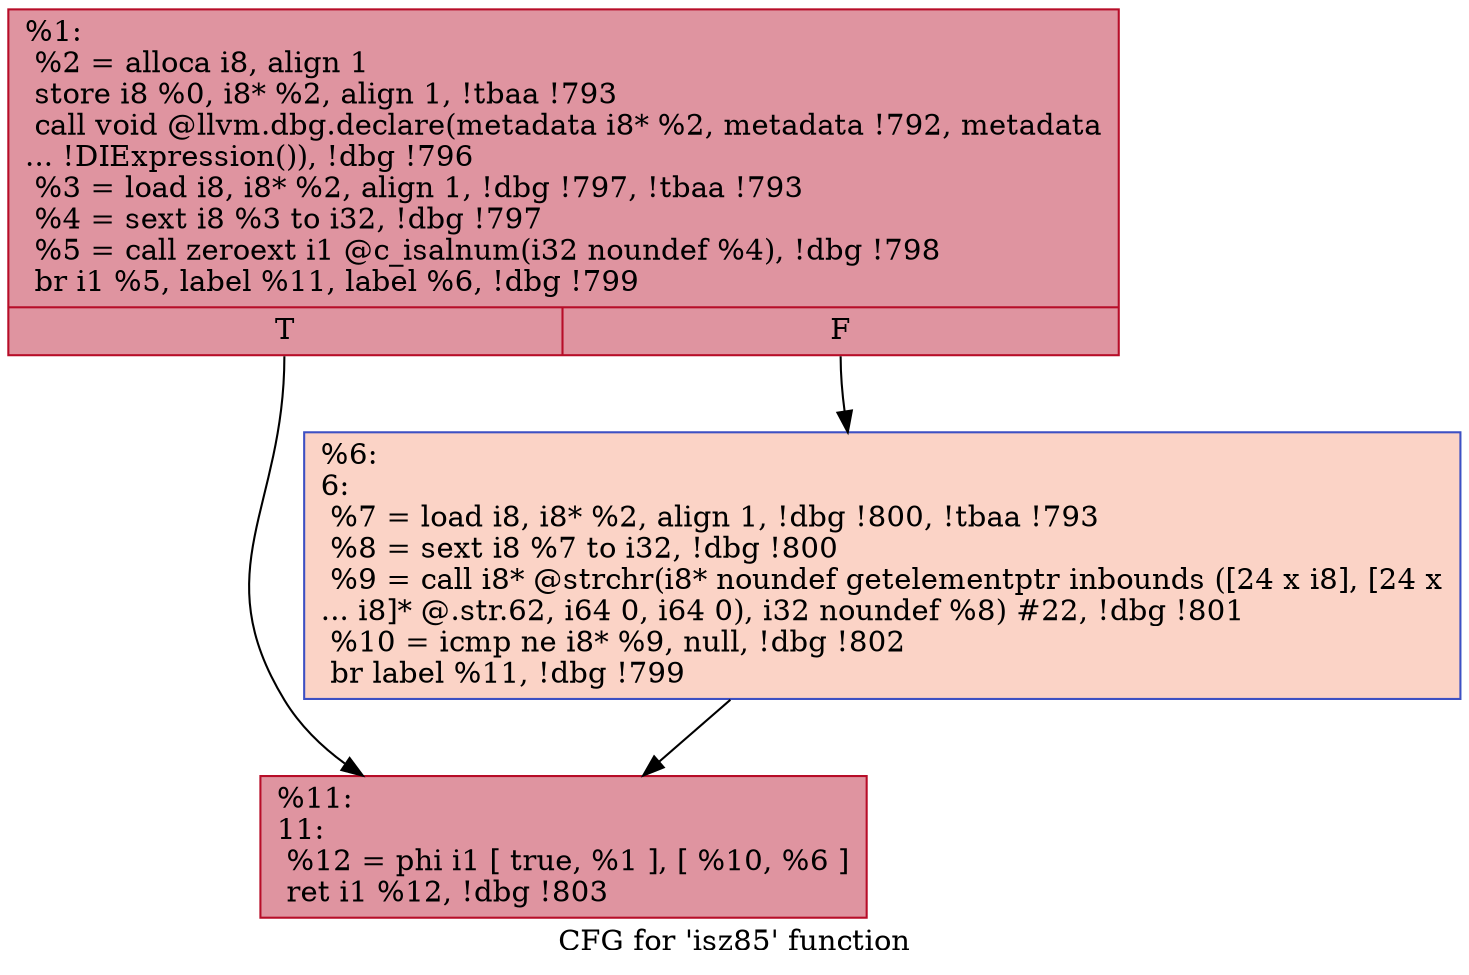 digraph "CFG for 'isz85' function" {
	label="CFG for 'isz85' function";

	Node0xdf5130 [shape=record,color="#b70d28ff", style=filled, fillcolor="#b70d2870",label="{%1:\l  %2 = alloca i8, align 1\l  store i8 %0, i8* %2, align 1, !tbaa !793\l  call void @llvm.dbg.declare(metadata i8* %2, metadata !792, metadata\l... !DIExpression()), !dbg !796\l  %3 = load i8, i8* %2, align 1, !dbg !797, !tbaa !793\l  %4 = sext i8 %3 to i32, !dbg !797\l  %5 = call zeroext i1 @c_isalnum(i32 noundef %4), !dbg !798\l  br i1 %5, label %11, label %6, !dbg !799\l|{<s0>T|<s1>F}}"];
	Node0xdf5130:s0 -> Node0xdf5ee0;
	Node0xdf5130:s1 -> Node0xdf5e90;
	Node0xdf5e90 [shape=record,color="#3d50c3ff", style=filled, fillcolor="#f59c7d70",label="{%6:\l6:                                                \l  %7 = load i8, i8* %2, align 1, !dbg !800, !tbaa !793\l  %8 = sext i8 %7 to i32, !dbg !800\l  %9 = call i8* @strchr(i8* noundef getelementptr inbounds ([24 x i8], [24 x\l... i8]* @.str.62, i64 0, i64 0), i32 noundef %8) #22, !dbg !801\l  %10 = icmp ne i8* %9, null, !dbg !802\l  br label %11, !dbg !799\l}"];
	Node0xdf5e90 -> Node0xdf5ee0;
	Node0xdf5ee0 [shape=record,color="#b70d28ff", style=filled, fillcolor="#b70d2870",label="{%11:\l11:                                               \l  %12 = phi i1 [ true, %1 ], [ %10, %6 ]\l  ret i1 %12, !dbg !803\l}"];
}
